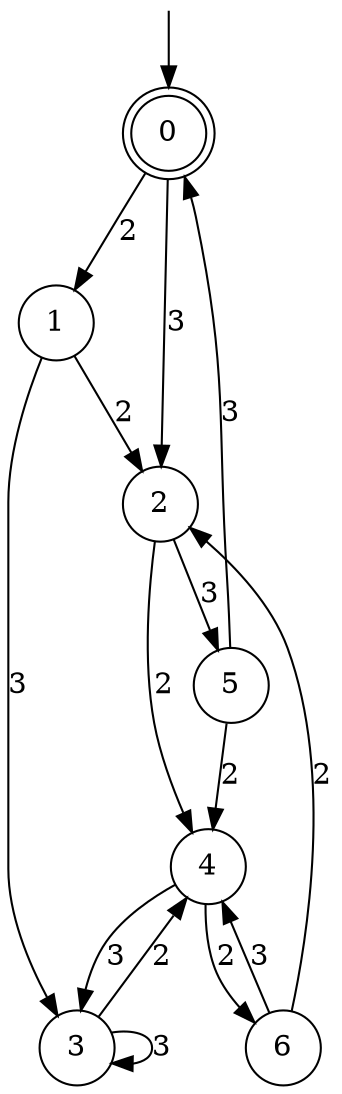 digraph g {

	s0 [shape="doublecircle" label="0"];
	s1 [shape="circle" label="1"];
	s2 [shape="circle" label="2"];
	s3 [shape="circle" label="3"];
	s4 [shape="circle" label="4"];
	s5 [shape="circle" label="5"];
	s6 [shape="circle" label="6"];
	s0 -> s1 [label="2"];
	s0 -> s2 [label="3"];
	s1 -> s2 [label="2"];
	s1 -> s3 [label="3"];
	s2 -> s4 [label="2"];
	s2 -> s5 [label="3"];
	s3 -> s4 [label="2"];
	s3 -> s3 [label="3"];
	s4 -> s6 [label="2"];
	s4 -> s3 [label="3"];
	s5 -> s4 [label="2"];
	s5 -> s0 [label="3"];
	s6 -> s2 [label="2"];
	s6 -> s4 [label="3"];

__start0 [label="" shape="none" width="0" height="0"];
__start0 -> s0;

}
